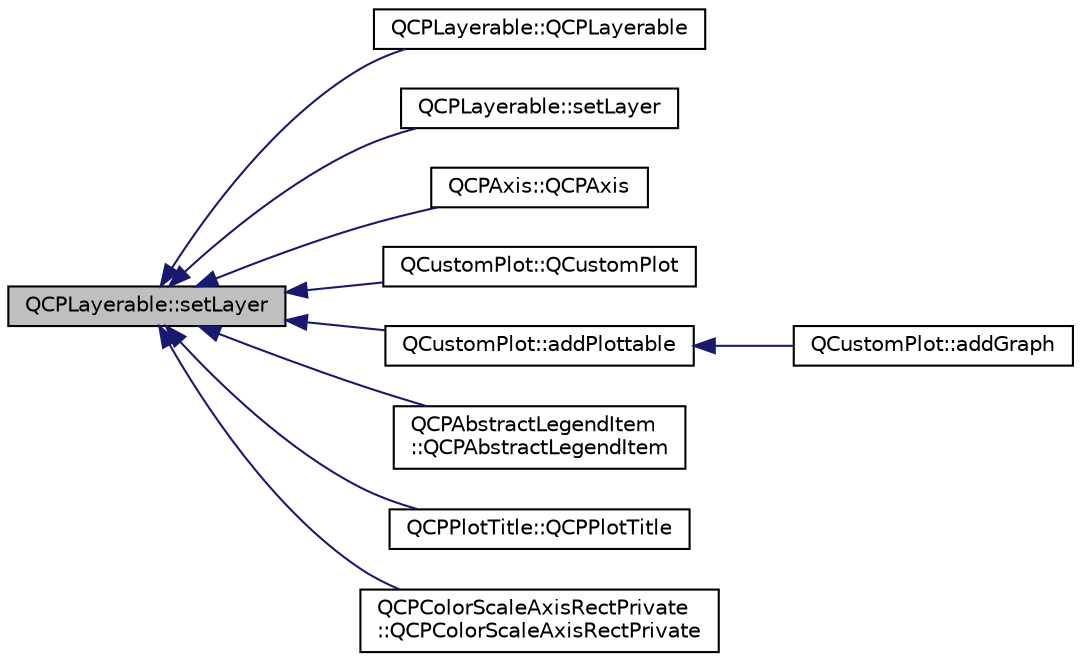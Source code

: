 digraph "QCPLayerable::setLayer"
{
  edge [fontname="Helvetica",fontsize="10",labelfontname="Helvetica",labelfontsize="10"];
  node [fontname="Helvetica",fontsize="10",shape=record];
  rankdir="LR";
  Node243 [label="QCPLayerable::setLayer",height=0.2,width=0.4,color="black", fillcolor="grey75", style="filled", fontcolor="black"];
  Node243 -> Node244 [dir="back",color="midnightblue",fontsize="10",style="solid",fontname="Helvetica"];
  Node244 [label="QCPLayerable::QCPLayerable",height=0.2,width=0.4,color="black", fillcolor="white", style="filled",URL="$class_q_c_p_layerable.html#a76592e80a4657e03da4bfd91aab91ef3"];
  Node243 -> Node245 [dir="back",color="midnightblue",fontsize="10",style="solid",fontname="Helvetica"];
  Node245 [label="QCPLayerable::setLayer",height=0.2,width=0.4,color="black", fillcolor="white", style="filled",URL="$class_q_c_p_layerable.html#ab25a0e7b897993b44447caee0f142083"];
  Node243 -> Node246 [dir="back",color="midnightblue",fontsize="10",style="solid",fontname="Helvetica"];
  Node246 [label="QCPAxis::QCPAxis",height=0.2,width=0.4,color="black", fillcolor="white", style="filled",URL="$class_q_c_p_axis.html#ac62c042968bae0e6d474fcfc57c9b71f"];
  Node243 -> Node247 [dir="back",color="midnightblue",fontsize="10",style="solid",fontname="Helvetica"];
  Node247 [label="QCustomPlot::QCustomPlot",height=0.2,width=0.4,color="black", fillcolor="white", style="filled",URL="$class_q_custom_plot.html#a45b99626558651a6428b83972b0b34b8"];
  Node243 -> Node248 [dir="back",color="midnightblue",fontsize="10",style="solid",fontname="Helvetica"];
  Node248 [label="QCustomPlot::addPlottable",height=0.2,width=0.4,color="black", fillcolor="white", style="filled",URL="$class_q_custom_plot.html#ab7ad9174f701f9c6f64e378df77927a6"];
  Node248 -> Node249 [dir="back",color="midnightblue",fontsize="10",style="solid",fontname="Helvetica"];
  Node249 [label="QCustomPlot::addGraph",height=0.2,width=0.4,color="black", fillcolor="white", style="filled",URL="$class_q_custom_plot.html#a6fb2873d35a8a8089842d81a70a54167"];
  Node243 -> Node250 [dir="back",color="midnightblue",fontsize="10",style="solid",fontname="Helvetica"];
  Node250 [label="QCPAbstractLegendItem\l::QCPAbstractLegendItem",height=0.2,width=0.4,color="black", fillcolor="white", style="filled",URL="$class_q_c_p_abstract_legend_item.html#afaff87610e8da0fa238ecf552872d774"];
  Node243 -> Node251 [dir="back",color="midnightblue",fontsize="10",style="solid",fontname="Helvetica"];
  Node251 [label="QCPPlotTitle::QCPPlotTitle",height=0.2,width=0.4,color="black", fillcolor="white", style="filled",URL="$class_q_c_p_plot_title.html#aaae17bee2de6d6a1e695f76fb1abed03"];
  Node243 -> Node252 [dir="back",color="midnightblue",fontsize="10",style="solid",fontname="Helvetica"];
  Node252 [label="QCPColorScaleAxisRectPrivate\l::QCPColorScaleAxisRectPrivate",height=0.2,width=0.4,color="black", fillcolor="white", style="filled",URL="$class_q_c_p_color_scale_axis_rect_private.html#ad3b242f75dd2b33581364a4e668a80db"];
}
